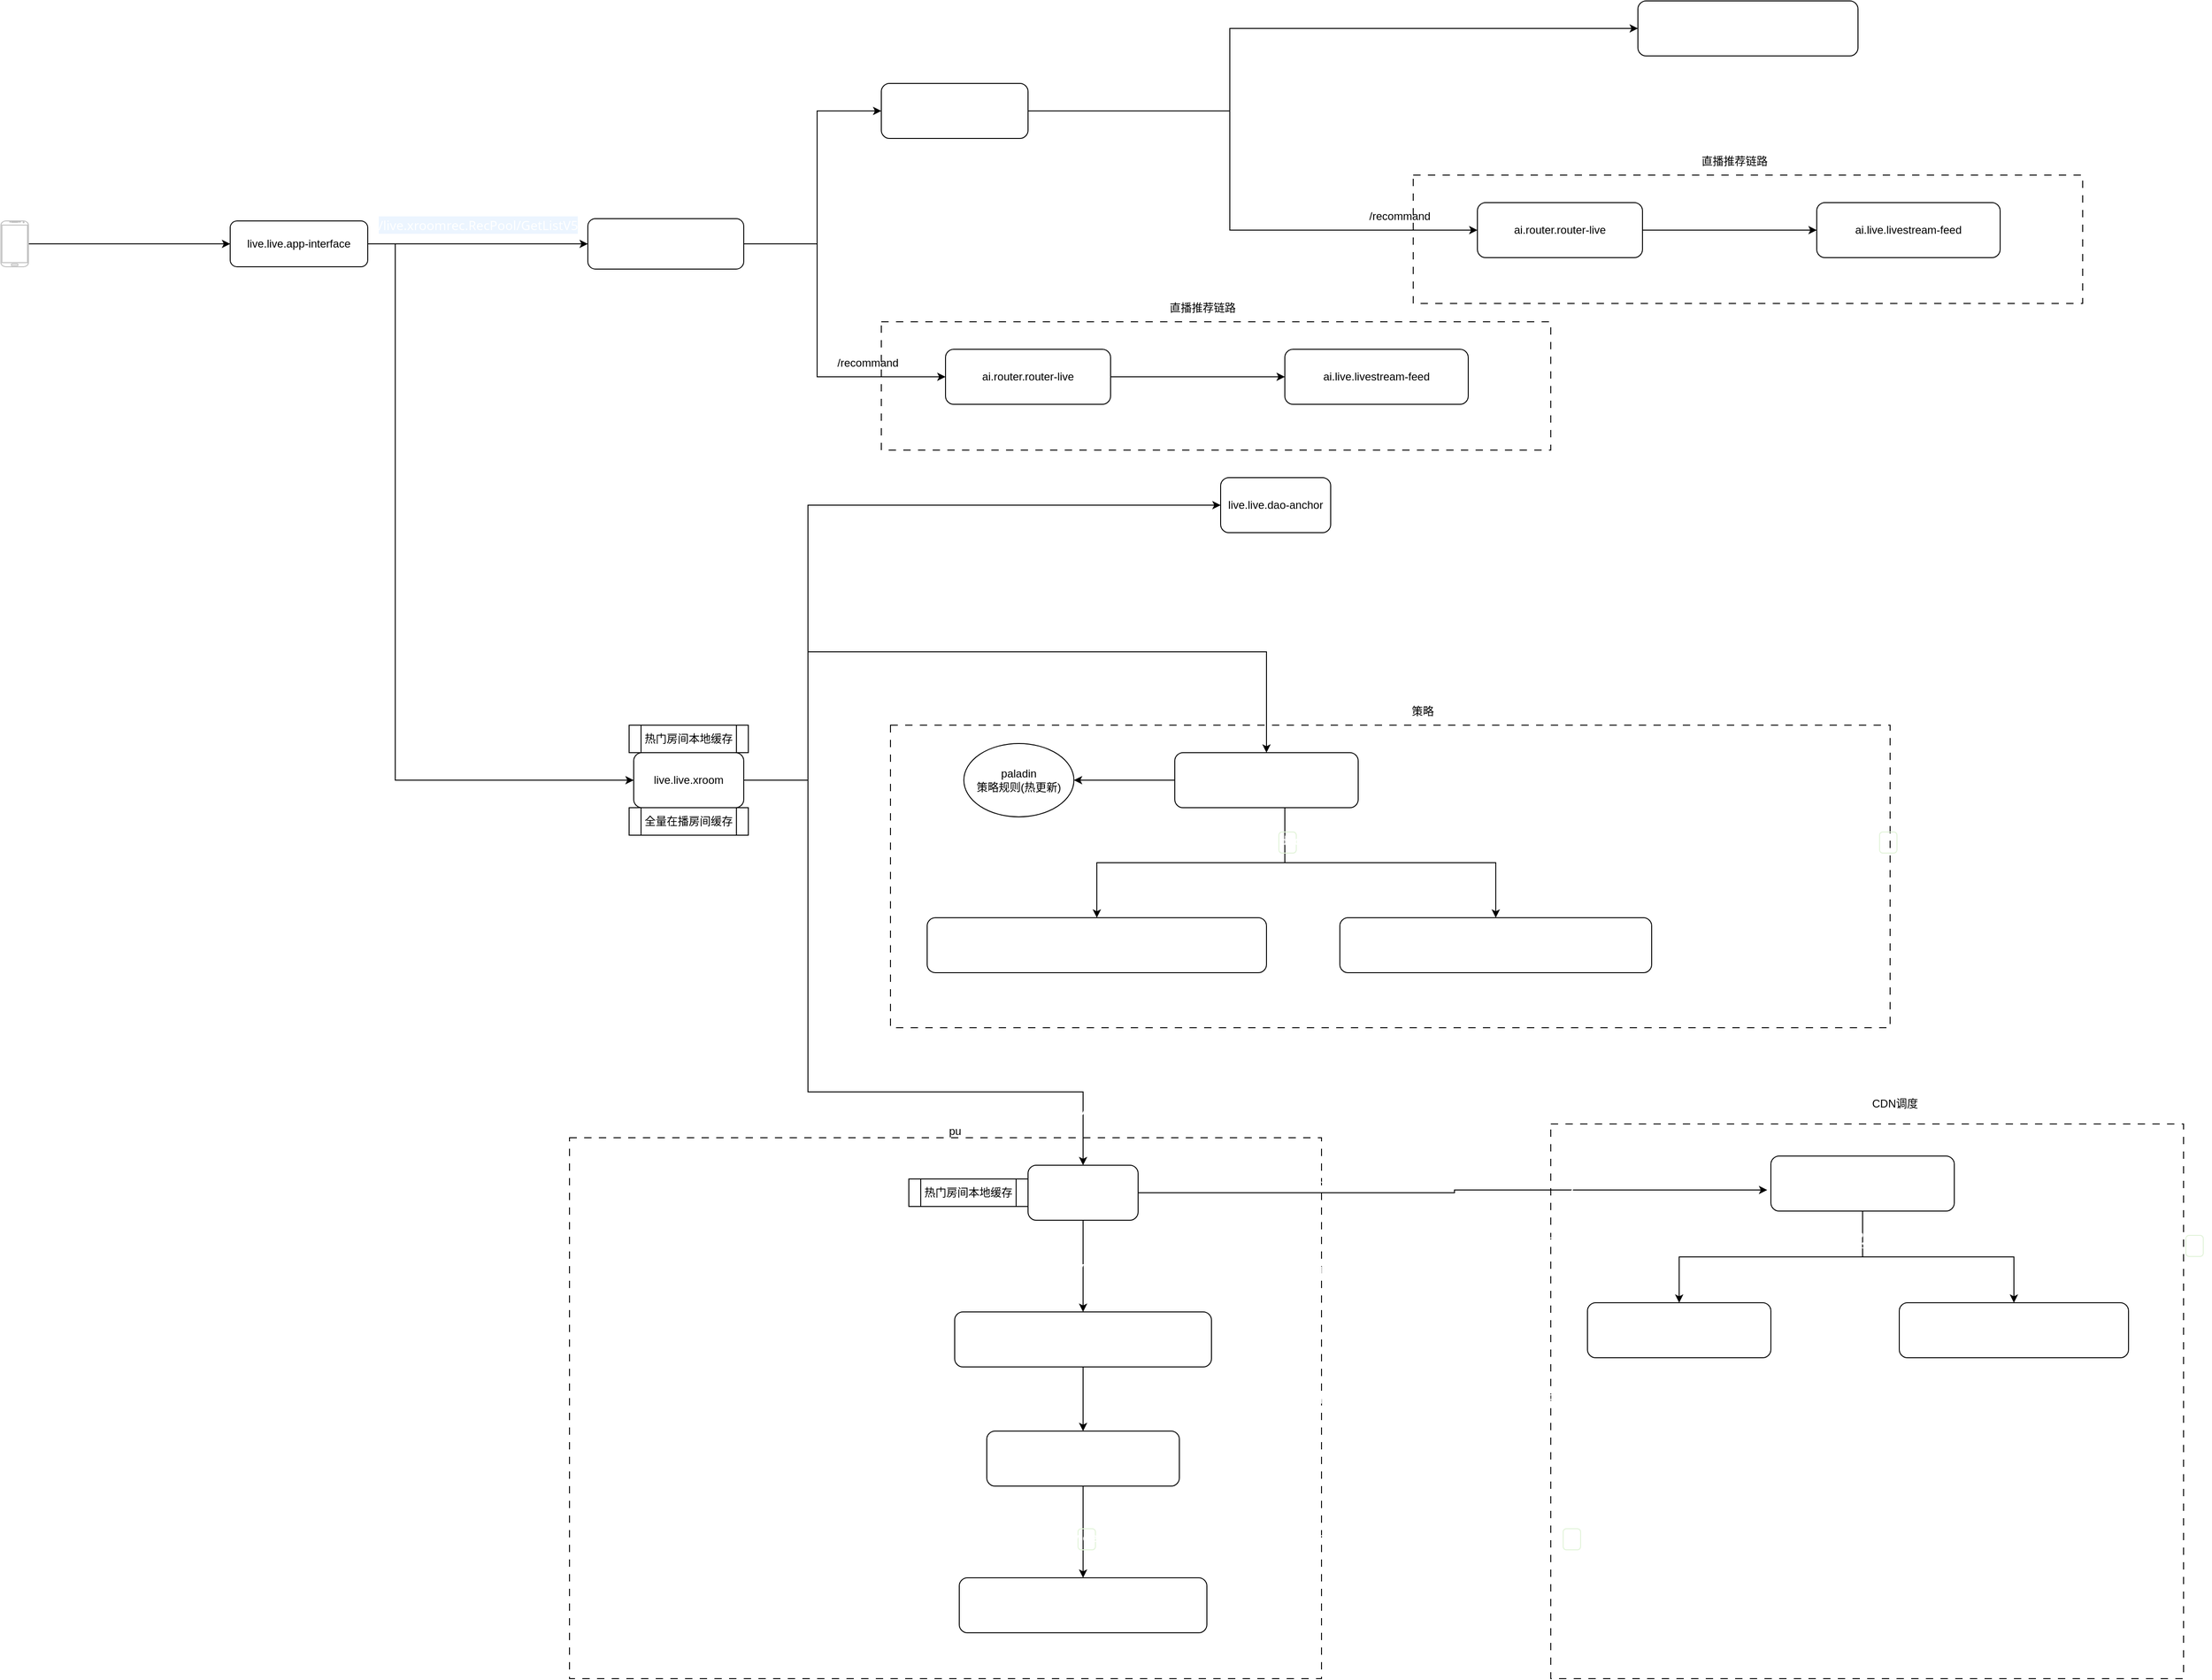 <mxfile version="28.1.1">
  <diagram name="第 1 页" id="5M-hsVQBB0cKHUdkQmkE">
    <mxGraphModel dx="1426" dy="824" grid="1" gridSize="10" guides="1" tooltips="1" connect="1" arrows="1" fold="1" page="1" pageScale="1" pageWidth="827" pageHeight="1169" math="0" shadow="0">
      <root>
        <mxCell id="0" />
        <mxCell id="1" parent="0" />
        <mxCell id="9q9r9C8ZIXSEIYv9sML8-24" value="" style="rounded=0;whiteSpace=wrap;html=1;dashed=1;dashPattern=8 8;container=0;" vertex="1" parent="1">
          <mxGeometry x="1600" y="280" width="730" height="140" as="geometry" />
        </mxCell>
        <mxCell id="9q9r9C8ZIXSEIYv9sML8-15" value="" style="group" vertex="1" connectable="0" parent="1">
          <mxGeometry x="960" y="410" width="790" height="170" as="geometry" />
        </mxCell>
        <mxCell id="9q9r9C8ZIXSEIYv9sML8-16" value="" style="rounded=0;whiteSpace=wrap;html=1;dashed=1;dashPattern=8 8;container=0;" vertex="1" parent="9q9r9C8ZIXSEIYv9sML8-15">
          <mxGeometry x="60" y="30" width="730" height="140" as="geometry" />
        </mxCell>
        <mxCell id="9q9r9C8ZIXSEIYv9sML8-17" style="edgeStyle=orthogonalEdgeStyle;rounded=0;orthogonalLoop=1;jettySize=auto;html=1;entryX=0;entryY=0.5;entryDx=0;entryDy=0;" edge="1" parent="9q9r9C8ZIXSEIYv9sML8-15" source="9q9r9C8ZIXSEIYv9sML8-18" target="9q9r9C8ZIXSEIYv9sML8-19">
          <mxGeometry relative="1" as="geometry">
            <mxPoint x="480" y="90" as="targetPoint" />
          </mxGeometry>
        </mxCell>
        <mxCell id="9q9r9C8ZIXSEIYv9sML8-18" value="ai.router.router-live" style="rounded=1;whiteSpace=wrap;html=1;container=0;" vertex="1" parent="9q9r9C8ZIXSEIYv9sML8-15">
          <mxGeometry x="130" y="60" width="180" height="60" as="geometry" />
        </mxCell>
        <mxCell id="9q9r9C8ZIXSEIYv9sML8-19" value="ai.live.livestream-feed" style="rounded=1;whiteSpace=wrap;html=1;container=0;" vertex="1" parent="9q9r9C8ZIXSEIYv9sML8-15">
          <mxGeometry x="500" y="60" width="200" height="60" as="geometry" />
        </mxCell>
        <mxCell id="9q9r9C8ZIXSEIYv9sML8-20" value="直播推荐链路" style="text;html=1;align=center;verticalAlign=middle;resizable=0;points=[];autosize=1;strokeColor=none;fillColor=none;container=0;" vertex="1" parent="9q9r9C8ZIXSEIYv9sML8-15">
          <mxGeometry x="360" width="100" height="30" as="geometry" />
        </mxCell>
        <mxCell id="9q9r9C8ZIXSEIYv9sML8-21" value="/recommand" style="text;html=1;align=center;verticalAlign=middle;resizable=0;points=[];autosize=1;strokeColor=none;fillColor=none;" vertex="1" parent="9q9r9C8ZIXSEIYv9sML8-15">
          <mxGeometry y="60" width="90" height="30" as="geometry" />
        </mxCell>
        <mxCell id="9q9r9C8ZIXSEIYv9sML8-7" style="edgeStyle=orthogonalEdgeStyle;rounded=0;orthogonalLoop=1;jettySize=auto;html=1;entryX=0;entryY=0.5;entryDx=0;entryDy=0;" edge="1" parent="1" source="9q9r9C8ZIXSEIYv9sML8-1" target="9q9r9C8ZIXSEIYv9sML8-3">
          <mxGeometry relative="1" as="geometry" />
        </mxCell>
        <mxCell id="9q9r9C8ZIXSEIYv9sML8-82" style="edgeStyle=orthogonalEdgeStyle;rounded=0;orthogonalLoop=1;jettySize=auto;html=1;entryX=0;entryY=0.5;entryDx=0;entryDy=0;" edge="1" parent="1" source="9q9r9C8ZIXSEIYv9sML8-1" target="9q9r9C8ZIXSEIYv9sML8-43">
          <mxGeometry relative="1" as="geometry">
            <Array as="points">
              <mxPoint x="490" y="355" />
              <mxPoint x="490" y="940" />
            </Array>
          </mxGeometry>
        </mxCell>
        <mxCell id="9q9r9C8ZIXSEIYv9sML8-1" value="live.live.app-interface" style="rounded=1;whiteSpace=wrap;html=1;" vertex="1" parent="1">
          <mxGeometry x="310" y="330" width="150" height="50" as="geometry" />
        </mxCell>
        <mxCell id="9q9r9C8ZIXSEIYv9sML8-6" style="edgeStyle=orthogonalEdgeStyle;rounded=0;orthogonalLoop=1;jettySize=auto;html=1;entryX=0;entryY=0.5;entryDx=0;entryDy=0;" edge="1" parent="1" source="9q9r9C8ZIXSEIYv9sML8-2" target="9q9r9C8ZIXSEIYv9sML8-1">
          <mxGeometry relative="1" as="geometry" />
        </mxCell>
        <mxCell id="9q9r9C8ZIXSEIYv9sML8-2" value="" style="verticalLabelPosition=bottom;verticalAlign=top;html=1;shadow=0;dashed=0;strokeWidth=1;shape=mxgraph.android.phone2;strokeColor=#c0c0c0;" vertex="1" parent="1">
          <mxGeometry x="60" y="330" width="30" height="50" as="geometry" />
        </mxCell>
        <mxCell id="9q9r9C8ZIXSEIYv9sML8-11" style="edgeStyle=orthogonalEdgeStyle;rounded=0;orthogonalLoop=1;jettySize=auto;html=1;entryX=0;entryY=0.5;entryDx=0;entryDy=0;" edge="1" parent="1" source="9q9r9C8ZIXSEIYv9sML8-3" target="9q9r9C8ZIXSEIYv9sML8-9">
          <mxGeometry relative="1" as="geometry">
            <Array as="points">
              <mxPoint x="950" y="355" />
              <mxPoint x="950" y="210" />
            </Array>
          </mxGeometry>
        </mxCell>
        <mxCell id="9q9r9C8ZIXSEIYv9sML8-22" style="edgeStyle=orthogonalEdgeStyle;rounded=0;orthogonalLoop=1;jettySize=auto;html=1;entryX=0;entryY=0.5;entryDx=0;entryDy=0;" edge="1" parent="1" source="9q9r9C8ZIXSEIYv9sML8-3" target="9q9r9C8ZIXSEIYv9sML8-18">
          <mxGeometry relative="1" as="geometry">
            <Array as="points">
              <mxPoint x="950" y="355" />
              <mxPoint x="950" y="500" />
            </Array>
          </mxGeometry>
        </mxCell>
        <mxCell id="9q9r9C8ZIXSEIYv9sML8-3" value="&lt;div style=&quot;font-family: Menlo, Monaco, &amp;quot;Courier New&amp;quot;, monospace; line-height: 18px; white-space: pre;&quot;&gt;&lt;span&gt;&lt;font style=&quot;color: light-dark(rgb(255, 255, 255), rgb(255, 255, 255));&quot;&gt;live.live.xroom-rec&lt;/font&gt;&lt;/span&gt;&lt;/div&gt;" style="rounded=1;whiteSpace=wrap;html=1;" vertex="1" parent="1">
          <mxGeometry x="700" y="327.5" width="170" height="55" as="geometry" />
        </mxCell>
        <mxCell id="9q9r9C8ZIXSEIYv9sML8-4" value="&lt;span style=&quot;font-family: ui-sans-serif, system-ui, sans-serif, &amp;quot;Apple Color Emoji&amp;quot;, &amp;quot;Segoe UI Emoji&amp;quot;, &amp;quot;Segoe UI Symbol&amp;quot;, &amp;quot;Noto Color Emoji&amp;quot;; font-size: 14px; text-align: left; text-wrap-mode: wrap;&quot;&gt;&lt;font style=&quot;color: light-dark(rgb(255, 255, 255), rgb(255, 255, 255));&quot;&gt;/xlive/app-interface/v2/index/feed&lt;/font&gt;&lt;/span&gt;" style="text;html=1;align=center;verticalAlign=middle;resizable=0;points=[];autosize=1;strokeColor=none;fillColor=none;" vertex="1" parent="1">
          <mxGeometry x="80" y="310" width="240" height="30" as="geometry" />
        </mxCell>
        <mxCell id="9q9r9C8ZIXSEIYv9sML8-8" value="&lt;span style=&quot;font-family: ui-sans-serif, system-ui, sans-serif, &amp;quot;Apple Color Emoji&amp;quot;, &amp;quot;Segoe UI Emoji&amp;quot;, &amp;quot;Segoe UI Symbol&amp;quot;, &amp;quot;Noto Color Emoji&amp;quot;; font-size: 14px; text-align: left; text-wrap-mode: wrap; background-color: rgb(236, 245, 255);&quot;&gt;&lt;font style=&quot;color: light-dark(rgb(255, 255, 255), rgb(255, 255, 255));&quot;&gt;/live.xroomrec.RecPool/GetListV5&lt;/font&gt;&lt;/span&gt;" style="text;html=1;align=center;verticalAlign=middle;resizable=0;points=[];autosize=1;strokeColor=none;fillColor=none;" vertex="1" parent="1">
          <mxGeometry x="460" y="320" width="240" height="30" as="geometry" />
        </mxCell>
        <mxCell id="9q9r9C8ZIXSEIYv9sML8-31" style="edgeStyle=orthogonalEdgeStyle;rounded=0;orthogonalLoop=1;jettySize=auto;html=1;entryX=0;entryY=0.5;entryDx=0;entryDy=0;" edge="1" parent="1" source="9q9r9C8ZIXSEIYv9sML8-9" target="9q9r9C8ZIXSEIYv9sML8-30">
          <mxGeometry relative="1" as="geometry">
            <Array as="points">
              <mxPoint x="1400" y="210" />
              <mxPoint x="1400" y="120" />
            </Array>
          </mxGeometry>
        </mxCell>
        <mxCell id="9q9r9C8ZIXSEIYv9sML8-32" style="edgeStyle=orthogonalEdgeStyle;rounded=0;orthogonalLoop=1;jettySize=auto;html=1;entryX=0;entryY=0.5;entryDx=0;entryDy=0;" edge="1" parent="1" source="9q9r9C8ZIXSEIYv9sML8-9" target="9q9r9C8ZIXSEIYv9sML8-26">
          <mxGeometry relative="1" as="geometry">
            <Array as="points">
              <mxPoint x="1400" y="210" />
              <mxPoint x="1400" y="340" />
            </Array>
          </mxGeometry>
        </mxCell>
        <mxCell id="9q9r9C8ZIXSEIYv9sML8-9" value="&lt;div style=&quot;font-family: Menlo, Monaco, &amp;quot;Courier New&amp;quot;, monospace; line-height: 18px; white-space: pre;&quot;&gt;&lt;span&gt;&lt;font style=&quot;color: light-dark(rgb(255, 255, 255), rgb(255, 255, 255));&quot;&gt;live.live.xfetter&lt;/font&gt;&lt;/span&gt;&lt;/div&gt;" style="rounded=1;whiteSpace=wrap;html=1;" vertex="1" parent="1">
          <mxGeometry x="1020" y="180" width="160" height="60" as="geometry" />
        </mxCell>
        <mxCell id="9q9r9C8ZIXSEIYv9sML8-12" value="&lt;div style=&quot;font-family: Menlo, Monaco, &amp;quot;Courier New&amp;quot;, monospace; line-height: 18px; white-space-collapse: preserve;&quot;&gt;&lt;span&gt;&lt;font style=&quot;color: light-dark(rgb(255, 255, 255), rgb(255, 255, 255));&quot;&gt;/live.xfetter.Fetter/GetUserFollowingStreamingRoomsApp&lt;/font&gt;&lt;/span&gt;&lt;/div&gt;" style="text;html=1;align=center;verticalAlign=middle;resizable=0;points=[];autosize=1;strokeColor=none;fillColor=none;" vertex="1" parent="1">
          <mxGeometry x="950" y="250" width="410" height="30" as="geometry" />
        </mxCell>
        <mxCell id="9q9r9C8ZIXSEIYv9sML8-30" value="&lt;div style=&quot;font-family: Menlo, Monaco, &amp;quot;Courier New&amp;quot;, monospace; font-weight: normal; font-size: 12px; line-height: 18px; white-space: pre;&quot;&gt;&lt;div style=&quot;&quot;&gt;&lt;span&gt;&lt;font style=&quot;color: light-dark(rgb(255, 255, 255), rgb(255, 255, 255));&quot;&gt;main.account.relation-service&lt;/font&gt;&lt;/span&gt;&lt;/div&gt;&lt;/div&gt;" style="rounded=1;whiteSpace=wrap;html=1;" vertex="1" parent="1">
          <mxGeometry x="1845" y="90" width="240" height="60" as="geometry" />
        </mxCell>
        <mxCell id="9q9r9C8ZIXSEIYv9sML8-25" style="edgeStyle=orthogonalEdgeStyle;rounded=0;orthogonalLoop=1;jettySize=auto;html=1;entryX=0;entryY=0.5;entryDx=0;entryDy=0;" edge="1" parent="1" source="9q9r9C8ZIXSEIYv9sML8-26" target="9q9r9C8ZIXSEIYv9sML8-27">
          <mxGeometry relative="1" as="geometry">
            <mxPoint x="2020" y="340" as="targetPoint" />
          </mxGeometry>
        </mxCell>
        <mxCell id="9q9r9C8ZIXSEIYv9sML8-26" value="ai.router.router-live" style="rounded=1;whiteSpace=wrap;html=1;container=0;" vertex="1" parent="1">
          <mxGeometry x="1670" y="310" width="180" height="60" as="geometry" />
        </mxCell>
        <mxCell id="9q9r9C8ZIXSEIYv9sML8-27" value="ai.live.livestream-feed" style="rounded=1;whiteSpace=wrap;html=1;container=0;" vertex="1" parent="1">
          <mxGeometry x="2040" y="310" width="200" height="60" as="geometry" />
        </mxCell>
        <mxCell id="9q9r9C8ZIXSEIYv9sML8-28" value="直播推荐链路" style="text;html=1;align=center;verticalAlign=middle;resizable=0;points=[];autosize=1;strokeColor=none;fillColor=none;container=0;" vertex="1" parent="1">
          <mxGeometry x="1900" y="250" width="100" height="30" as="geometry" />
        </mxCell>
        <mxCell id="9q9r9C8ZIXSEIYv9sML8-29" value="/recommand" style="text;html=1;align=center;verticalAlign=middle;resizable=0;points=[];autosize=1;strokeColor=none;fillColor=none;" vertex="1" parent="1">
          <mxGeometry x="1540" y="310" width="90" height="30" as="geometry" />
        </mxCell>
        <mxCell id="9q9r9C8ZIXSEIYv9sML8-33" value="&lt;div style=&quot;font-family: Menlo, Monaco, &amp;quot;Courier New&amp;quot;, monospace; line-height: 18px; white-space-collapse: preserve;&quot;&gt;&lt;span&gt;&lt;font style=&quot;color: light-dark(rgb(255, 255, 255), rgb(255, 255, 255));&quot;&gt;/account.service.relation.v1.Relation/Attentions&lt;/font&gt;&lt;/span&gt;&lt;/div&gt;" style="text;html=1;align=center;verticalAlign=middle;resizable=0;points=[];autosize=1;strokeColor=none;fillColor=none;" vertex="1" parent="1">
          <mxGeometry x="1440" y="90" width="370" height="30" as="geometry" />
        </mxCell>
        <mxCell id="9q9r9C8ZIXSEIYv9sML8-34" value="" style="group" vertex="1" connectable="0" parent="1">
          <mxGeometry x="500" y="610" width="1970" height="1310" as="geometry" />
        </mxCell>
        <mxCell id="9q9r9C8ZIXSEIYv9sML8-35" value="live.live.dao-anchor" style="rounded=1;whiteSpace=wrap;html=1;" vertex="1" parent="9q9r9C8ZIXSEIYv9sML8-34">
          <mxGeometry x="890" width="120" height="60" as="geometry" />
        </mxCell>
        <mxCell id="9q9r9C8ZIXSEIYv9sML8-36" value="&lt;span style=&quot;font-family: ui-sans-serif, system-ui, sans-serif, &amp;quot;Apple Color Emoji&amp;quot;, &amp;quot;Segoe UI Emoji&amp;quot;, &amp;quot;Segoe UI Symbol&amp;quot;, &amp;quot;Noto Color Emoji&amp;quot;; font-size: 14px; font-style: normal; font-variant-ligatures: normal; font-variant-caps: normal; font-weight: 400; letter-spacing: normal; orphans: 2; text-align: left; text-indent: 0px; text-transform: none; widows: 2; word-spacing: 0px; -webkit-text-stroke-width: 0px; white-space: normal; text-decoration-thickness: initial; text-decoration-style: initial; text-decoration-color: initial; float: none; display: inline !important;&quot;&gt;&lt;font style=&quot;color: light-dark(rgb(255, 255, 255), rgb(255, 255, 255));&quot;&gt;/live.daoanchor.v1.DaoAnchor/FetchRoomByIDs&lt;/font&gt;&lt;/span&gt;" style="text;whiteSpace=wrap;html=1;" vertex="1" parent="9q9r9C8ZIXSEIYv9sML8-34">
          <mxGeometry x="520" width="340" height="40" as="geometry" />
        </mxCell>
        <mxCell id="9q9r9C8ZIXSEIYv9sML8-37" value="" style="rounded=0;whiteSpace=wrap;html=1;dashed=1;dashPattern=8 8;" vertex="1" parent="9q9r9C8ZIXSEIYv9sML8-34">
          <mxGeometry x="1250" y="705" width="690" height="605" as="geometry" />
        </mxCell>
        <mxCell id="9q9r9C8ZIXSEIYv9sML8-38" value="" style="rounded=0;whiteSpace=wrap;html=1;dashed=1;dashPattern=8 8;" vertex="1" parent="9q9r9C8ZIXSEIYv9sML8-34">
          <mxGeometry x="180" y="720" width="820" height="590" as="geometry" />
        </mxCell>
        <mxCell id="9q9r9C8ZIXSEIYv9sML8-39" value="" style="rounded=0;whiteSpace=wrap;html=1;dashed=1;dashPattern=8 8;" vertex="1" parent="9q9r9C8ZIXSEIYv9sML8-34">
          <mxGeometry x="530" y="270" width="1090" height="330" as="geometry" />
        </mxCell>
        <mxCell id="9q9r9C8ZIXSEIYv9sML8-40" style="edgeStyle=orthogonalEdgeStyle;rounded=0;orthogonalLoop=1;jettySize=auto;html=1;entryX=0;entryY=0.5;entryDx=0;entryDy=0;" edge="1" parent="9q9r9C8ZIXSEIYv9sML8-34" source="9q9r9C8ZIXSEIYv9sML8-43" target="9q9r9C8ZIXSEIYv9sML8-35">
          <mxGeometry relative="1" as="geometry">
            <Array as="points">
              <mxPoint x="440" y="330" />
              <mxPoint x="440" y="30" />
            </Array>
          </mxGeometry>
        </mxCell>
        <mxCell id="9q9r9C8ZIXSEIYv9sML8-41" style="edgeStyle=orthogonalEdgeStyle;rounded=0;orthogonalLoop=1;jettySize=auto;html=1;entryX=0.5;entryY=0;entryDx=0;entryDy=0;" edge="1" parent="9q9r9C8ZIXSEIYv9sML8-34" source="9q9r9C8ZIXSEIYv9sML8-43" target="9q9r9C8ZIXSEIYv9sML8-47">
          <mxGeometry relative="1" as="geometry">
            <Array as="points">
              <mxPoint x="440" y="330" />
              <mxPoint x="440" y="190" />
              <mxPoint x="940" y="190" />
            </Array>
          </mxGeometry>
        </mxCell>
        <mxCell id="9q9r9C8ZIXSEIYv9sML8-42" style="edgeStyle=orthogonalEdgeStyle;rounded=0;orthogonalLoop=1;jettySize=auto;html=1;entryX=0.5;entryY=0;entryDx=0;entryDy=0;" edge="1" parent="9q9r9C8ZIXSEIYv9sML8-34" source="9q9r9C8ZIXSEIYv9sML8-43" target="9q9r9C8ZIXSEIYv9sML8-55">
          <mxGeometry relative="1" as="geometry">
            <Array as="points">
              <mxPoint x="440" y="330" />
              <mxPoint x="440" y="670" />
              <mxPoint x="740" y="670" />
            </Array>
          </mxGeometry>
        </mxCell>
        <mxCell id="9q9r9C8ZIXSEIYv9sML8-43" value="live.live.xroom" style="rounded=1;whiteSpace=wrap;html=1;" vertex="1" parent="9q9r9C8ZIXSEIYv9sML8-34">
          <mxGeometry x="250" y="300" width="120" height="60" as="geometry" />
        </mxCell>
        <mxCell id="9q9r9C8ZIXSEIYv9sML8-44" style="edgeStyle=orthogonalEdgeStyle;rounded=0;orthogonalLoop=1;jettySize=auto;html=1;exitX=0.5;exitY=1;exitDx=0;exitDy=0;entryX=0.5;entryY=0;entryDx=0;entryDy=0;" edge="1" parent="9q9r9C8ZIXSEIYv9sML8-34" source="9q9r9C8ZIXSEIYv9sML8-47" target="9q9r9C8ZIXSEIYv9sML8-48">
          <mxGeometry relative="1" as="geometry">
            <Array as="points">
              <mxPoint x="960" y="360" />
              <mxPoint x="960" y="420" />
              <mxPoint x="755" y="420" />
            </Array>
          </mxGeometry>
        </mxCell>
        <mxCell id="9q9r9C8ZIXSEIYv9sML8-45" style="edgeStyle=orthogonalEdgeStyle;rounded=0;orthogonalLoop=1;jettySize=auto;html=1;" edge="1" parent="9q9r9C8ZIXSEIYv9sML8-34" source="9q9r9C8ZIXSEIYv9sML8-47" target="9q9r9C8ZIXSEIYv9sML8-49">
          <mxGeometry relative="1" as="geometry">
            <Array as="points">
              <mxPoint x="960" y="420" />
              <mxPoint x="1190" y="420" />
            </Array>
          </mxGeometry>
        </mxCell>
        <mxCell id="9q9r9C8ZIXSEIYv9sML8-46" style="edgeStyle=orthogonalEdgeStyle;rounded=0;orthogonalLoop=1;jettySize=auto;html=1;" edge="1" parent="9q9r9C8ZIXSEIYv9sML8-34" source="9q9r9C8ZIXSEIYv9sML8-47" target="9q9r9C8ZIXSEIYv9sML8-53">
          <mxGeometry relative="1" as="geometry" />
        </mxCell>
        <mxCell id="9q9r9C8ZIXSEIYv9sML8-47" value="&lt;span style=&quot;font-family: ui-sans-serif, system-ui, sans-serif, &amp;quot;Apple Color Emoji&amp;quot;, &amp;quot;Segoe UI Emoji&amp;quot;, &amp;quot;Segoe UI Symbol&amp;quot;, &amp;quot;Noto Color Emoji&amp;quot;; text-align: left; text-wrap-mode: nowrap;&quot;&gt;&lt;font style=&quot;color: light-dark(rgb(255, 255, 255), rgb(255, 255, 255));&quot;&gt;live.live-infra.playurl-strategy&lt;/font&gt;&lt;/span&gt;" style="rounded=1;whiteSpace=wrap;html=1;" vertex="1" parent="9q9r9C8ZIXSEIYv9sML8-34">
          <mxGeometry x="840" y="300" width="200" height="60" as="geometry" />
        </mxCell>
        <mxCell id="9q9r9C8ZIXSEIYv9sML8-48" value="&lt;div style=&quot;font-family: Menlo, Monaco, &amp;quot;Courier New&amp;quot;, monospace; line-height: 18px; white-space: pre;&quot;&gt;&lt;span&gt;&lt;font style=&quot;color: light-dark(rgb(255, 255, 255), rgb(255, 255, 255));&quot;&gt;datacenter&lt;span&gt;.&lt;/span&gt;titan&lt;span&gt;.&lt;/span&gt;titan&lt;span&gt;-&lt;/span&gt;user&lt;span&gt;-&lt;/span&gt;service&lt;/font&gt;&lt;/span&gt;&lt;/div&gt;" style="rounded=1;whiteSpace=wrap;html=1;" vertex="1" parent="9q9r9C8ZIXSEIYv9sML8-34">
          <mxGeometry x="570" y="480" width="370" height="60" as="geometry" />
        </mxCell>
        <mxCell id="9q9r9C8ZIXSEIYv9sML8-49" value="&lt;div style=&quot;font-family: Menlo, Monaco, &amp;quot;Courier New&amp;quot;, monospace; line-height: 18px; white-space: pre;&quot;&gt;&lt;font style=&quot;color: light-dark(rgb(255, 255, 255), rgb(255, 255, 255));&quot;&gt;video&lt;span&gt;.&lt;/span&gt;live&lt;span&gt;-&lt;/span&gt;edge&lt;span&gt;-&lt;/span&gt;computing&lt;span&gt;.&lt;/span&gt;stream&lt;span&gt;-&lt;/span&gt;media&lt;span&gt;-&lt;/span&gt;fetch&lt;/font&gt;&lt;/div&gt;" style="rounded=1;whiteSpace=wrap;html=1;" vertex="1" parent="9q9r9C8ZIXSEIYv9sML8-34">
          <mxGeometry x="1020" y="480" width="340" height="60" as="geometry" />
        </mxCell>
        <mxCell id="9q9r9C8ZIXSEIYv9sML8-50" value="&lt;span&gt;&lt;span&gt;&lt;font style=&quot;color: light-dark(rgb(255, 255, 255), rgb(255, 255, 255));&quot;&gt;&lt;span style=&quot;box-sizing: border-box; border: 0px solid; margin: 0px 0px 0px 5px; padding: 0px; font-family: ui-sans-serif, system-ui, sans-serif, &amp;quot;Apple Color Emoji&amp;quot;, &amp;quot;Segoe UI Emoji&amp;quot;, &amp;quot;Segoe UI Symbol&amp;quot;, &amp;quot;Noto Color Emoji&amp;quot;; font-size: 14px; text-align: left; text-wrap-mode: wrap;&quot; data-v-6d79ae31=&quot;&quot;&gt;/datacenter.service.titan.v1.TitanUserServer/CheckTagBatch&lt;/span&gt;&lt;span style=&quot;box-sizing: border-box; border: 1px solid rgb(225, 243, 216); margin: 0px 0px 0px 20px; padding: 0px 9px; align-items: center; border-radius: 4px; display: inline-flex; height: 24px; justify-content: center; vertical-align: middle; font-family: ui-sans-serif, system-ui, sans-serif, &amp;quot;Apple Color Emoji&amp;quot;, &amp;quot;Segoe UI Emoji&amp;quot;, &amp;quot;Segoe UI Symbol&amp;quot;, &amp;quot;Noto Color Emoji&amp;quot;; text-align: left; --el-tag-font-size: 12px; --el-tag-border-radius: 4px; --el-tag-border-radius-rounded: 9999px; line-height: 1; --el-icon-size: 14px; --el-tag-bg-color: rgb(239.8,248.9,235.3); --el-tag-border-color: rgb(224.6,242.8,215.6); --el-tag-hover-color: #67c23a; --el-tag-text-color: #67c23a;&quot; class=&quot;el-tag el-tag--success el-tag--light&quot; data-v-6d79ae31=&quot;&quot;&gt;&lt;/span&gt;&lt;/font&gt;&lt;/span&gt;&lt;/span&gt;&lt;div&gt;&lt;br&gt;&lt;/div&gt;" style="text;html=1;align=center;verticalAlign=middle;resizable=0;points=[];autosize=1;strokeColor=none;fillColor=none;" vertex="1" parent="9q9r9C8ZIXSEIYv9sML8-34">
          <mxGeometry x="530" y="380" width="450" height="50" as="geometry" />
        </mxCell>
        <mxCell id="9q9r9C8ZIXSEIYv9sML8-51" value="&lt;span&gt;&lt;span&gt;&lt;font style=&quot;color: light-dark(rgb(255, 255, 255), rgb(255, 255, 255));&quot;&gt;&lt;span style=&quot;box-sizing: border-box; border: 0px solid; margin: 0px 0px 0px 5px; padding: 0px; font-family: ui-sans-serif, system-ui, sans-serif, &amp;quot;Apple Color Emoji&amp;quot;, &amp;quot;Segoe UI Emoji&amp;quot;, &amp;quot;Segoe UI Symbol&amp;quot;, &amp;quot;Noto Color Emoji&amp;quot;; font-size: 14px; text-align: left; text-wrap-mode: wrap;&quot; data-v-6d79ae31=&quot;&quot;&gt;/video.edge_computing.stream_media_fetch.v1.StreamMediaFetch/QueryRoomMediaCommonInfo&lt;/span&gt;&lt;span style=&quot;box-sizing: border-box; border: 1px solid rgb(225, 243, 216); margin: 0px 0px 0px 20px; padding: 0px 9px; align-items: center; border-radius: 4px; display: inline-flex; height: 24px; justify-content: center; vertical-align: middle; font-family: ui-sans-serif, system-ui, sans-serif, &amp;quot;Apple Color Emoji&amp;quot;, &amp;quot;Segoe UI Emoji&amp;quot;, &amp;quot;Segoe UI Symbol&amp;quot;, &amp;quot;Noto Color Emoji&amp;quot;; text-align: left; --el-tag-font-size: 12px; --el-tag-border-radius: 4px; --el-tag-border-radius-rounded: 9999px; line-height: 1; --el-icon-size: 14px; --el-tag-bg-color: rgb(239.8,248.9,235.3); --el-tag-border-color: rgb(224.6,242.8,215.6); --el-tag-hover-color: #67c23a; --el-tag-text-color: #67c23a;&quot; class=&quot;el-tag el-tag--success el-tag--light&quot; data-v-6d79ae31=&quot;&quot;&gt;&lt;/span&gt;&lt;/font&gt;&lt;/span&gt;&lt;/span&gt;&lt;div&gt;&lt;br&gt;&lt;/div&gt;" style="text;html=1;align=center;verticalAlign=middle;resizable=0;points=[];autosize=1;strokeColor=none;fillColor=none;" vertex="1" parent="9q9r9C8ZIXSEIYv9sML8-34">
          <mxGeometry x="930" y="380" width="700" height="50" as="geometry" />
        </mxCell>
        <mxCell id="9q9r9C8ZIXSEIYv9sML8-52" value="策略" style="text;html=1;align=center;verticalAlign=middle;resizable=0;points=[];autosize=1;strokeColor=none;fillColor=none;" vertex="1" parent="9q9r9C8ZIXSEIYv9sML8-34">
          <mxGeometry x="1085" y="240" width="50" height="30" as="geometry" />
        </mxCell>
        <mxCell id="9q9r9C8ZIXSEIYv9sML8-53" value="paladin&lt;br&gt;策略规则(热更新)" style="ellipse;whiteSpace=wrap;html=1;" vertex="1" parent="9q9r9C8ZIXSEIYv9sML8-34">
          <mxGeometry x="610" y="290" width="120" height="80" as="geometry" />
        </mxCell>
        <mxCell id="9q9r9C8ZIXSEIYv9sML8-54" style="edgeStyle=orthogonalEdgeStyle;rounded=0;orthogonalLoop=1;jettySize=auto;html=1;entryX=0.5;entryY=0;entryDx=0;entryDy=0;" edge="1" parent="9q9r9C8ZIXSEIYv9sML8-34" source="9q9r9C8ZIXSEIYv9sML8-55" target="9q9r9C8ZIXSEIYv9sML8-57">
          <mxGeometry relative="1" as="geometry" />
        </mxCell>
        <mxCell id="9q9r9C8ZIXSEIYv9sML8-55" value="&lt;span style=&quot;font-family: ui-sans-serif, system-ui, sans-serif, &amp;quot;Apple Color Emoji&amp;quot;, &amp;quot;Segoe UI Emoji&amp;quot;, &amp;quot;Segoe UI Symbol&amp;quot;, &amp;quot;Noto Color Emoji&amp;quot;; text-align: left; text-wrap-mode: nowrap;&quot;&gt;&lt;font style=&quot;color: light-dark(rgb(255, 255, 255), rgb(255, 255, 255));&quot;&gt;video.pung.playurl&lt;/font&gt;&lt;/span&gt;" style="rounded=1;whiteSpace=wrap;html=1;" vertex="1" parent="9q9r9C8ZIXSEIYv9sML8-34">
          <mxGeometry x="680" y="750" width="120" height="60" as="geometry" />
        </mxCell>
        <mxCell id="9q9r9C8ZIXSEIYv9sML8-56" style="edgeStyle=orthogonalEdgeStyle;rounded=0;orthogonalLoop=1;jettySize=auto;html=1;exitX=0.5;exitY=1;exitDx=0;exitDy=0;entryX=0.5;entryY=0;entryDx=0;entryDy=0;" edge="1" parent="9q9r9C8ZIXSEIYv9sML8-34" source="9q9r9C8ZIXSEIYv9sML8-57" target="9q9r9C8ZIXSEIYv9sML8-59">
          <mxGeometry relative="1" as="geometry" />
        </mxCell>
        <mxCell id="9q9r9C8ZIXSEIYv9sML8-57" value="&lt;div style=&quot;font-family: Menlo, Monaco, &amp;quot;Courier New&amp;quot;, monospace; line-height: 18px; white-space: pre;&quot;&gt;&lt;div style=&quot;&quot;&gt;&lt;span&gt;&lt;font style=&quot;color: light-dark(rgb(255, 255, 255), rgb(255, 255, 255));&quot;&gt;video&lt;span&gt;.&lt;/span&gt;live&lt;span&gt;.&lt;/span&gt;schedule&lt;span&gt;-&lt;/span&gt;stream&lt;/font&gt;&lt;/span&gt;&lt;/div&gt;&lt;/div&gt;" style="rounded=1;whiteSpace=wrap;html=1;" vertex="1" parent="9q9r9C8ZIXSEIYv9sML8-34">
          <mxGeometry x="600" y="910" width="280" height="60" as="geometry" />
        </mxCell>
        <mxCell id="9q9r9C8ZIXSEIYv9sML8-58" style="edgeStyle=orthogonalEdgeStyle;rounded=0;orthogonalLoop=1;jettySize=auto;html=1;entryX=0.5;entryY=0;entryDx=0;entryDy=0;" edge="1" parent="9q9r9C8ZIXSEIYv9sML8-34" source="9q9r9C8ZIXSEIYv9sML8-59" target="9q9r9C8ZIXSEIYv9sML8-64">
          <mxGeometry relative="1" as="geometry" />
        </mxCell>
        <mxCell id="9q9r9C8ZIXSEIYv9sML8-59" value="&lt;div style=&quot;font-family: Menlo, Monaco, &amp;quot;Courier New&amp;quot;, monospace; line-height: 18px; white-space: pre;&quot;&gt;&lt;span&gt;&lt;font style=&quot;color: light-dark(rgb(255, 255, 255), rgb(255, 255, 255));&quot;&gt;video&lt;span&gt;.&lt;/span&gt;live&lt;span&gt;-&lt;/span&gt;core&lt;span&gt;.&lt;/span&gt;stream&lt;span&gt;-&lt;/span&gt;room&lt;/font&gt;&lt;/span&gt;&lt;/div&gt;" style="rounded=1;whiteSpace=wrap;html=1;" vertex="1" parent="9q9r9C8ZIXSEIYv9sML8-34">
          <mxGeometry x="635" y="1040" width="210" height="60" as="geometry" />
        </mxCell>
        <mxCell id="9q9r9C8ZIXSEIYv9sML8-60" value="热门房间本地缓存" style="shape=process;whiteSpace=wrap;html=1;backgroundOutline=1;" vertex="1" parent="9q9r9C8ZIXSEIYv9sML8-34">
          <mxGeometry x="245" y="270" width="130" height="30" as="geometry" />
        </mxCell>
        <mxCell id="9q9r9C8ZIXSEIYv9sML8-61" value="热门房间本地缓存" style="shape=process;whiteSpace=wrap;html=1;backgroundOutline=1;" vertex="1" parent="9q9r9C8ZIXSEIYv9sML8-34">
          <mxGeometry x="550" y="765" width="130" height="30" as="geometry" />
        </mxCell>
        <mxCell id="9q9r9C8ZIXSEIYv9sML8-62" value="&lt;span style=&quot;font-family: ui-sans-serif, system-ui, sans-serif, &amp;quot;Apple Color Emoji&amp;quot;, &amp;quot;Segoe UI Emoji&amp;quot;, &amp;quot;Segoe UI Symbol&amp;quot;, &amp;quot;Noto Color Emoji&amp;quot;; font-size: 14px; text-align: left; text-wrap-mode: wrap;&quot;&gt;&lt;font style=&quot;color: light-dark(rgb(255, 255, 255), rgb(255, 255, 255));&quot;&gt;/video.live.streamng.v2.Stream/GetMultiStreamInfo&lt;/font&gt;&lt;/span&gt;" style="text;html=1;align=center;verticalAlign=middle;resizable=0;points=[];autosize=1;strokeColor=none;fillColor=none;" vertex="1" parent="9q9r9C8ZIXSEIYv9sML8-34">
          <mxGeometry x="730" y="848" width="350" height="30" as="geometry" />
        </mxCell>
        <mxCell id="9q9r9C8ZIXSEIYv9sML8-63" value="&lt;span style=&quot;font-family: ui-sans-serif, system-ui, sans-serif, &amp;quot;Apple Color Emoji&amp;quot;, &amp;quot;Segoe UI Emoji&amp;quot;, &amp;quot;Segoe UI Symbol&amp;quot;, &amp;quot;Noto Color Emoji&amp;quot;; font-size: 14px; text-align: left; text-wrap-mode: wrap;&quot;&gt;&lt;font style=&quot;color: light-dark(rgb(255, 255, 255), rgb(255, 255, 255));&quot;&gt;/video.live_core.stream_room.v1.StreamRoomServer/BatchGetStreamDataByRoomIdMultiSource&lt;/font&gt;&lt;/span&gt;" style="text;html=1;align=center;verticalAlign=middle;resizable=0;points=[];autosize=1;strokeColor=none;fillColor=none;" vertex="1" parent="9q9r9C8ZIXSEIYv9sML8-34">
          <mxGeometry x="740" y="990" width="640" height="30" as="geometry" />
        </mxCell>
        <mxCell id="9q9r9C8ZIXSEIYv9sML8-64" value="&lt;div style=&quot;font-family: Menlo, Monaco, &amp;quot;Courier New&amp;quot;, monospace; line-height: 18px; white-space: pre;&quot;&gt;&lt;span&gt;&lt;font style=&quot;color: light-dark(rgb(255, 255, 255), rgb(255, 255, 255));&quot;&gt;video&lt;span&gt;.&lt;/span&gt;live&lt;span&gt;-&lt;/span&gt;core&lt;span&gt;.&lt;/span&gt;stream&lt;span&gt;-&lt;/span&gt;core&lt;/font&gt;&lt;/span&gt;&lt;/div&gt;" style="rounded=1;whiteSpace=wrap;html=1;" vertex="1" parent="9q9r9C8ZIXSEIYv9sML8-34">
          <mxGeometry x="605" y="1200" width="270" height="60" as="geometry" />
        </mxCell>
        <mxCell id="9q9r9C8ZIXSEIYv9sML8-65" value="&lt;span&gt;&lt;span&gt;&lt;font style=&quot;color: light-dark(rgb(255, 255, 255), rgb(255, 255, 255));&quot;&gt;&lt;span style=&quot;box-sizing: border-box; border: 0px solid; margin: 0px 0px 0px 5px; padding: 0px; font-family: ui-sans-serif, system-ui, sans-serif, &amp;quot;Apple Color Emoji&amp;quot;, &amp;quot;Segoe UI Emoji&amp;quot;, &amp;quot;Segoe UI Symbol&amp;quot;, &amp;quot;Noto Color Emoji&amp;quot;; font-size: 14px; text-align: left; text-wrap-mode: wrap;&quot; data-v-6d79ae31=&quot;&quot;&gt;/video.live_core.stream_core.v1.streamCoreServer/GetStreamAvCoversMutilSource&lt;/span&gt;&lt;span style=&quot;box-sizing: border-box; border: 1px solid rgb(225, 243, 216); margin: 0px 0px 0px 20px; padding: 0px 9px; align-items: center; border-radius: 4px; display: inline-flex; height: 24px; justify-content: center; vertical-align: middle; font-family: ui-sans-serif, system-ui, sans-serif, &amp;quot;Apple Color Emoji&amp;quot;, &amp;quot;Segoe UI Emoji&amp;quot;, &amp;quot;Segoe UI Symbol&amp;quot;, &amp;quot;Noto Color Emoji&amp;quot;; text-align: left; --el-tag-font-size: 12px; --el-tag-border-radius: 4px; --el-tag-border-radius-rounded: 9999px; line-height: 1; --el-icon-size: 14px; --el-tag-bg-color: rgb(239.8,248.9,235.3); --el-tag-border-color: rgb(224.6,242.8,215.6); --el-tag-hover-color: #67c23a; --el-tag-text-color: #67c23a;&quot; class=&quot;el-tag el-tag--success el-tag--light&quot; data-v-6d79ae31=&quot;&quot;&gt;&lt;/span&gt;&lt;/font&gt;&lt;/span&gt;&lt;/span&gt;&lt;div&gt;&lt;br&gt;&lt;/div&gt;" style="text;html=1;align=center;verticalAlign=middle;resizable=0;points=[];autosize=1;strokeColor=none;fillColor=none;" vertex="1" parent="9q9r9C8ZIXSEIYv9sML8-34">
          <mxGeometry x="160" y="1140" width="600" height="50" as="geometry" />
        </mxCell>
        <mxCell id="9q9r9C8ZIXSEIYv9sML8-66" value="&lt;font style=&quot;color: light-dark(rgb(255, 255, 255), rgb(255, 255, 255));&quot;&gt;&lt;span&gt;&lt;span&gt;&lt;span style=&quot;box-sizing: border-box; border: 0px solid; margin: 0px 0px 0px 5px; padding: 0px; font-family: ui-sans-serif, system-ui, sans-serif, &amp;quot;Apple Color Emoji&amp;quot;, &amp;quot;Segoe UI Emoji&amp;quot;, &amp;quot;Segoe UI Symbol&amp;quot;, &amp;quot;Noto Color Emoji&amp;quot;; font-size: 14px; text-align: left; text-wrap-mode: wrap;&quot; data-v-6d79ae31=&quot;&quot;&gt;/video.live_core.stream_core.v1.streamCoreServer/StreamBatchGetMutilSource&lt;/span&gt;&lt;span style=&quot;box-sizing: border-box; border: 1px solid rgb(225, 243, 216); margin: 0px 0px 0px 20px; padding: 0px 9px; --el-tag-font-size: 12px; --el-tag-border-radius: 4px; --el-tag-border-radius-rounded: 9999px; align-items: center; border-radius: 4px; display: inline-flex; height: 24px; justify-content: center; line-height: 1; vertical-align: middle; --el-icon-size: 14px; --el-tag-bg-color: rgb(239.8,248.9,235.3); --el-tag-border-color: rgb(224.6,242.8,215.6); --el-tag-hover-color: #67c23a; --el-tag-text-color: #67c23a; font-family: ui-sans-serif, system-ui, sans-serif, &amp;quot;Apple Color Emoji&amp;quot;, &amp;quot;Segoe UI Emoji&amp;quot;, &amp;quot;Segoe UI Symbol&amp;quot;, &amp;quot;Noto Color Emoji&amp;quot;; text-align: left; border-image: initial; --el-tag-font-size: 12px; --el-tag-border-radius: 4px; --el-tag-border-radius-rounded: 9999px; line-height: 1; --el-icon-size: 14px; --el-tag-bg-color: rgb(239.8,248.9,235.3); --el-tag-border-color: rgb(224.6,242.8,215.6); --el-tag-hover-color: #67c23a; --el-tag-text-color: #67c23a;&quot; class=&quot;el-tag el-tag--success el-tag--light&quot; data-v-6d79ae31=&quot;&quot;&gt;&lt;/span&gt;&lt;/span&gt;&lt;/span&gt;&lt;/font&gt;&lt;div&gt;&lt;br&gt;&lt;/div&gt;" style="text;html=1;align=center;verticalAlign=middle;resizable=0;points=[];autosize=1;strokeColor=none;fillColor=none;" vertex="1" parent="9q9r9C8ZIXSEIYv9sML8-34">
          <mxGeometry x="710" y="1140" width="580" height="50" as="geometry" />
        </mxCell>
        <mxCell id="9q9r9C8ZIXSEIYv9sML8-67" style="edgeStyle=orthogonalEdgeStyle;rounded=0;orthogonalLoop=1;jettySize=auto;html=1;entryX=0.5;entryY=0;entryDx=0;entryDy=0;" edge="1" parent="9q9r9C8ZIXSEIYv9sML8-34" source="9q9r9C8ZIXSEIYv9sML8-69" target="9q9r9C8ZIXSEIYv9sML8-70">
          <mxGeometry relative="1" as="geometry" />
        </mxCell>
        <mxCell id="9q9r9C8ZIXSEIYv9sML8-68" style="edgeStyle=orthogonalEdgeStyle;rounded=0;orthogonalLoop=1;jettySize=auto;html=1;" edge="1" parent="9q9r9C8ZIXSEIYv9sML8-34" source="9q9r9C8ZIXSEIYv9sML8-69" target="9q9r9C8ZIXSEIYv9sML8-71">
          <mxGeometry relative="1" as="geometry" />
        </mxCell>
        <mxCell id="9q9r9C8ZIXSEIYv9sML8-69" value="&lt;div style=&quot;font-family: Menlo, Monaco, &amp;quot;Courier New&amp;quot;, monospace; line-height: 18px; white-space: pre;&quot;&gt;&lt;span&gt;&lt;font style=&quot;color: light-dark(rgb(255, 255, 255), rgb(255, 255, 255));&quot;&gt;infra&lt;span&gt;.&lt;/span&gt;mg&lt;span&gt;.&lt;/span&gt;playurl&lt;span&gt;-&lt;/span&gt;v3&lt;/font&gt;&lt;/span&gt;&lt;/div&gt;" style="rounded=1;whiteSpace=wrap;html=1;" vertex="1" parent="9q9r9C8ZIXSEIYv9sML8-34">
          <mxGeometry x="1490" y="740" width="200" height="60" as="geometry" />
        </mxCell>
        <mxCell id="9q9r9C8ZIXSEIYv9sML8-70" value="&lt;div style=&quot;font-family: Menlo, Monaco, &amp;quot;Courier New&amp;quot;, monospace; line-height: 18px; white-space: pre;&quot;&gt;&lt;div style=&quot;line-height: 18px;&quot;&gt;&lt;span&gt;&lt;font style=&quot;color: light-dark(rgb(255, 255, 255), rgb(255, 255, 255));&quot;&gt;multimedia&lt;span&gt;.&lt;/span&gt;lv&lt;span&gt;.&lt;/span&gt;lawrencium&lt;/font&gt;&lt;/span&gt;&lt;/div&gt;&lt;/div&gt;" style="rounded=1;whiteSpace=wrap;html=1;" vertex="1" parent="9q9r9C8ZIXSEIYv9sML8-34">
          <mxGeometry x="1290" y="900" width="200" height="60" as="geometry" />
        </mxCell>
        <mxCell id="9q9r9C8ZIXSEIYv9sML8-71" value="&lt;div style=&quot;font-family: Menlo, Monaco, &amp;quot;Courier New&amp;quot;, monospace; line-height: 18px; white-space: pre;&quot;&gt;&lt;span style=&quot;font-family: ui-sans-serif, system-ui, sans-serif, &amp;quot;Apple Color Emoji&amp;quot;, &amp;quot;Segoe UI Emoji&amp;quot;, &amp;quot;Segoe UI Symbol&amp;quot;, &amp;quot;Noto Color Emoji&amp;quot;; text-align: left; white-space-collapse: collapse;&quot;&gt;&lt;font style=&quot;color: light-dark(rgb(255, 255, 255), rgb(255, 255, 255));&quot;&gt;video.live-cdn.bvccdn-ban-streamcenter&lt;/font&gt;&lt;/span&gt;&lt;/div&gt;" style="rounded=1;whiteSpace=wrap;html=1;" vertex="1" parent="9q9r9C8ZIXSEIYv9sML8-34">
          <mxGeometry x="1630" y="900" width="250" height="60" as="geometry" />
        </mxCell>
        <mxCell id="9q9r9C8ZIXSEIYv9sML8-72" style="edgeStyle=orthogonalEdgeStyle;rounded=0;orthogonalLoop=1;jettySize=auto;html=1;entryX=-0.02;entryY=0.617;entryDx=0;entryDy=0;entryPerimeter=0;" edge="1" parent="9q9r9C8ZIXSEIYv9sML8-34" source="9q9r9C8ZIXSEIYv9sML8-55" target="9q9r9C8ZIXSEIYv9sML8-69">
          <mxGeometry relative="1" as="geometry" />
        </mxCell>
        <UserObject label="&lt;span style=&quot;font-family: ui-sans-serif, system-ui, sans-serif, &amp;quot;Apple Color Emoji&amp;quot;, &amp;quot;Segoe UI Emoji&amp;quot;, &amp;quot;Segoe UI Symbol&amp;quot;, &amp;quot;Noto Color Emoji&amp;quot;; font-size: 14px; font-style: normal; font-variant-ligatures: normal; font-variant-caps: normal; font-weight: 400; letter-spacing: normal; orphans: 2; text-align: left; text-indent: 0px; text-transform: none; widows: 2; word-spacing: 0px; -webkit-text-stroke-width: 0px; white-space: normal; text-decoration-thickness: initial; text-decoration-style: initial; text-decoration-color: initial; float: none; display: inline !important;&quot;&gt;&lt;font style=&quot;color: light-dark(rgb(255, 255, 255), rgb(255, 255, 255));&quot;&gt;/multimedia.lv.lawrencium.v1.LawrenciumService/GetIdcIdsByMultiSidInfo&lt;/font&gt;&lt;/span&gt;" link="&lt;span style=&quot;color: rgb(96, 98, 102); font-family: ui-sans-serif, system-ui, sans-serif, &amp;quot;Apple Color Emoji&amp;quot;, &amp;quot;Segoe UI Emoji&amp;quot;, &amp;quot;Segoe UI Symbol&amp;quot;, &amp;quot;Noto Color Emoji&amp;quot;; font-size: 14px; font-style: normal; font-variant-ligatures: normal; font-variant-caps: normal; font-weight: 400; letter-spacing: normal; orphans: 2; text-align: left; text-indent: 0px; text-transform: none; widows: 2; word-spacing: 0px; -webkit-text-stroke-width: 0px; white-space: normal; background-color: rgb(240, 246, 253); text-decoration-thickness: initial; text-decoration-style: initial; text-decoration-color: initial; display: inline !important; float: none;&quot;&gt;/multimedia.lv.lawrencium.v1.LawrenciumService/GetIdcIdsByMultiSidInfo&lt;/span&gt;" id="9q9r9C8ZIXSEIYv9sML8-73">
          <mxCell style="text;whiteSpace=wrap;html=1;" vertex="1" parent="9q9r9C8ZIXSEIYv9sML8-34">
            <mxGeometry x="1100" y="810" width="500" height="40" as="geometry" />
          </mxCell>
        </UserObject>
        <mxCell id="9q9r9C8ZIXSEIYv9sML8-74" value="&lt;span&gt;&lt;span&gt;&lt;span&gt;&lt;span&gt;&lt;font style=&quot;color: light-dark(rgb(255, 255, 255), rgb(255, 255, 255));&quot;&gt;&lt;span style=&quot;box-sizing: border-box; border: 0px solid; margin: 0px 0px 0px 5px; padding: 0px; font-family: ui-sans-serif, system-ui, sans-serif, &amp;quot;Apple Color Emoji&amp;quot;, &amp;quot;Segoe UI Emoji&amp;quot;, &amp;quot;Segoe UI Symbol&amp;quot;, &amp;quot;Noto Color Emoji&amp;quot;; font-size: 14px; text-align: left; text-wrap-mode: wrap;&quot; data-v-6d79ae31=&quot;&quot;&gt;/streamCenter.service.v1.StreamCenter/GetStreams&lt;/span&gt;&lt;span style=&quot;box-sizing: border-box; border: 1px solid rgb(225, 243, 216); margin: 0px 0px 0px 20px; padding: 0px 9px; align-items: center; border-radius: 4px; display: inline-flex; height: 24px; justify-content: center; vertical-align: middle; font-family: ui-sans-serif, system-ui, sans-serif, &amp;quot;Apple Color Emoji&amp;quot;, &amp;quot;Segoe UI Emoji&amp;quot;, &amp;quot;Segoe UI Symbol&amp;quot;, &amp;quot;Noto Color Emoji&amp;quot;; text-align: left; --el-tag-font-size: 12px; --el-tag-border-radius: 4px; --el-tag-border-radius-rounded: 9999px; line-height: 1; --el-icon-size: 14px; --el-tag-bg-color: rgb(239.8,248.9,235.3); --el-tag-border-color: rgb(224.6,242.8,215.6); --el-tag-hover-color: #67c23a; --el-tag-text-color: #67c23a;&quot; class=&quot;el-tag el-tag--success el-tag--light&quot; data-v-6d79ae31=&quot;&quot;&gt;&lt;/span&gt;&lt;/font&gt;&lt;/span&gt;&lt;/span&gt;&lt;/span&gt;&lt;/span&gt;&lt;div&gt;&lt;br&gt;&lt;/div&gt;" style="text;html=1;align=center;verticalAlign=middle;resizable=0;points=[];autosize=1;strokeColor=none;fillColor=none;" vertex="1" parent="9q9r9C8ZIXSEIYv9sML8-34">
          <mxGeometry x="1570" y="820" width="400" height="50" as="geometry" />
        </mxCell>
        <UserObject label="&lt;span style=&quot;font-family: ui-sans-serif, system-ui, sans-serif, &amp;quot;Apple Color Emoji&amp;quot;, &amp;quot;Segoe UI Emoji&amp;quot;, &amp;quot;Segoe UI Symbol&amp;quot;, &amp;quot;Noto Color Emoji&amp;quot;; font-size: 14px; font-style: normal; font-variant-ligatures: normal; font-variant-caps: normal; font-weight: 400; letter-spacing: normal; orphans: 2; text-align: left; text-indent: 0px; text-transform: none; widows: 2; word-spacing: 0px; -webkit-text-stroke-width: 0px; white-space: normal; text-decoration-thickness: initial; text-decoration-style: initial; text-decoration-color: initial; float: none; display: inline !important;&quot;&gt;&lt;font style=&quot;color: light-dark(rgb(255, 255, 255), rgb(255, 255, 255));&quot;&gt;/infra.mg.playurl_v3.v1.LiveResSched/GetBatchPlayurl&lt;/font&gt;&lt;/span&gt;" link="&lt;span style=&quot;color: rgb(96, 98, 102); font-family: ui-sans-serif, system-ui, sans-serif, &amp;quot;Apple Color Emoji&amp;quot;, &amp;quot;Segoe UI Emoji&amp;quot;, &amp;quot;Segoe UI Symbol&amp;quot;, &amp;quot;Noto Color Emoji&amp;quot;; font-size: 14px; font-style: normal; font-variant-ligatures: normal; font-variant-caps: normal; font-weight: 400; letter-spacing: normal; orphans: 2; text-align: left; text-indent: 0px; text-transform: none; widows: 2; word-spacing: 0px; -webkit-text-stroke-width: 0px; white-space: normal; background-color: rgb(245, 247, 250); text-decoration-thickness: initial; text-decoration-style: initial; text-decoration-color: initial; display: inline !important; float: none;&quot;&gt;/infra.mg.playurl_v3.v1.LiveResSched/GetBatchPlayurl&lt;/span&gt;" id="9q9r9C8ZIXSEIYv9sML8-75">
          <mxCell style="text;whiteSpace=wrap;html=1;" vertex="1" parent="9q9r9C8ZIXSEIYv9sML8-34">
            <mxGeometry x="940" y="755" width="380" height="40" as="geometry" />
          </mxCell>
        </UserObject>
        <mxCell id="9q9r9C8ZIXSEIYv9sML8-76" value="pu" style="text;html=1;align=center;verticalAlign=middle;resizable=0;points=[];autosize=1;strokeColor=none;fillColor=none;" vertex="1" parent="9q9r9C8ZIXSEIYv9sML8-34">
          <mxGeometry x="580" y="698" width="40" height="30" as="geometry" />
        </mxCell>
        <mxCell id="9q9r9C8ZIXSEIYv9sML8-77" value="CDN调度" style="text;html=1;align=center;verticalAlign=middle;resizable=0;points=[];autosize=1;strokeColor=none;fillColor=none;" vertex="1" parent="9q9r9C8ZIXSEIYv9sML8-34">
          <mxGeometry x="1590" y="668" width="70" height="30" as="geometry" />
        </mxCell>
        <mxCell id="9q9r9C8ZIXSEIYv9sML8-78" value="&lt;span style=&quot;font-family: ui-sans-serif, system-ui, sans-serif, &amp;quot;Apple Color Emoji&amp;quot;, &amp;quot;Segoe UI Emoji&amp;quot;, &amp;quot;Segoe UI Symbol&amp;quot;, &amp;quot;Noto Color Emoji&amp;quot;; font-size: 14px; text-align: left; text-wrap-mode: wrap;&quot;&gt;&lt;font style=&quot;color: light-dark(rgb(255, 255, 255), rgb(255, 255, 255));&quot;&gt;/live.playurl.strategy.v1.PlayUrlStrategy/BatchPlayUrlStrategy&lt;/font&gt;&lt;/span&gt;" style="text;html=1;align=center;verticalAlign=middle;resizable=0;points=[];autosize=1;strokeColor=none;fillColor=none;" vertex="1" parent="9q9r9C8ZIXSEIYv9sML8-34">
          <mxGeometry x="515" y="160" width="410" height="30" as="geometry" />
        </mxCell>
        <mxCell id="9q9r9C8ZIXSEIYv9sML8-79" value="&lt;span style=&quot;font-family: ui-sans-serif, system-ui, sans-serif, &amp;quot;Apple Color Emoji&amp;quot;, &amp;quot;Segoe UI Emoji&amp;quot;, &amp;quot;Segoe UI Symbol&amp;quot;, &amp;quot;Noto Color Emoji&amp;quot;; font-size: 14px; text-align: left; text-wrap-mode: wrap;&quot;&gt;&lt;font style=&quot;color: light-dark(rgb(255, 255, 255), rgb(255, 255, 255));&quot;&gt;/video.pung.playurl.v1.Playurl/BatchPlayurl&lt;/font&gt;&lt;/span&gt;" style="text;html=1;align=center;verticalAlign=middle;resizable=0;points=[];autosize=1;strokeColor=none;fillColor=none;" vertex="1" parent="9q9r9C8ZIXSEIYv9sML8-34">
          <mxGeometry x="730" y="675" width="300" height="30" as="geometry" />
        </mxCell>
        <UserObject label="&lt;span style=&quot;font-family: ui-sans-serif, system-ui, sans-serif, &amp;quot;Apple Color Emoji&amp;quot;, &amp;quot;Segoe UI Emoji&amp;quot;, &amp;quot;Segoe UI Symbol&amp;quot;, &amp;quot;Noto Color Emoji&amp;quot;; font-size: 14px; font-style: normal; font-variant-ligatures: normal; font-variant-caps: normal; font-weight: 400; letter-spacing: normal; orphans: 2; text-align: left; text-indent: 0px; text-transform: none; widows: 2; word-spacing: 0px; -webkit-text-stroke-width: 0px; white-space: normal; text-decoration-thickness: initial; text-decoration-style: initial; text-decoration-color: initial; float: none; display: inline !important;&quot;&gt;&lt;font style=&quot;color: light-dark(rgb(255, 255, 255), rgb(255, 255, 255));&quot;&gt;/live.xroom.v1.Room/GetMultiple&lt;/font&gt;&lt;/span&gt;" link="&lt;span style=&quot;color: rgb(96, 98, 102); font-family: ui-sans-serif, system-ui, sans-serif, &amp;quot;Apple Color Emoji&amp;quot;, &amp;quot;Segoe UI Emoji&amp;quot;, &amp;quot;Segoe UI Symbol&amp;quot;, &amp;quot;Noto Color Emoji&amp;quot;; font-size: 14px; font-style: normal; font-variant-ligatures: normal; font-variant-caps: normal; font-weight: 400; letter-spacing: normal; orphans: 2; text-align: left; text-indent: 0px; text-transform: none; widows: 2; word-spacing: 0px; -webkit-text-stroke-width: 0px; white-space: normal; background-color: rgb(236, 245, 255); text-decoration-thickness: initial; text-decoration-style: initial; text-decoration-color: initial; display: inline !important; float: none;&quot;&gt;/live.xroom.v1.Room/GetMultiple&lt;/span&gt;" id="9q9r9C8ZIXSEIYv9sML8-80">
          <mxCell style="text;whiteSpace=wrap;html=1;" vertex="1" parent="9q9r9C8ZIXSEIYv9sML8-34">
            <mxGeometry y="290" width="230" height="40" as="geometry" />
          </mxCell>
        </UserObject>
        <mxCell id="9q9r9C8ZIXSEIYv9sML8-81" value="全量在播房间缓存" style="shape=process;whiteSpace=wrap;html=1;backgroundOutline=1;" vertex="1" parent="9q9r9C8ZIXSEIYv9sML8-34">
          <mxGeometry x="245" y="360" width="130" height="30" as="geometry" />
        </mxCell>
      </root>
    </mxGraphModel>
  </diagram>
</mxfile>

